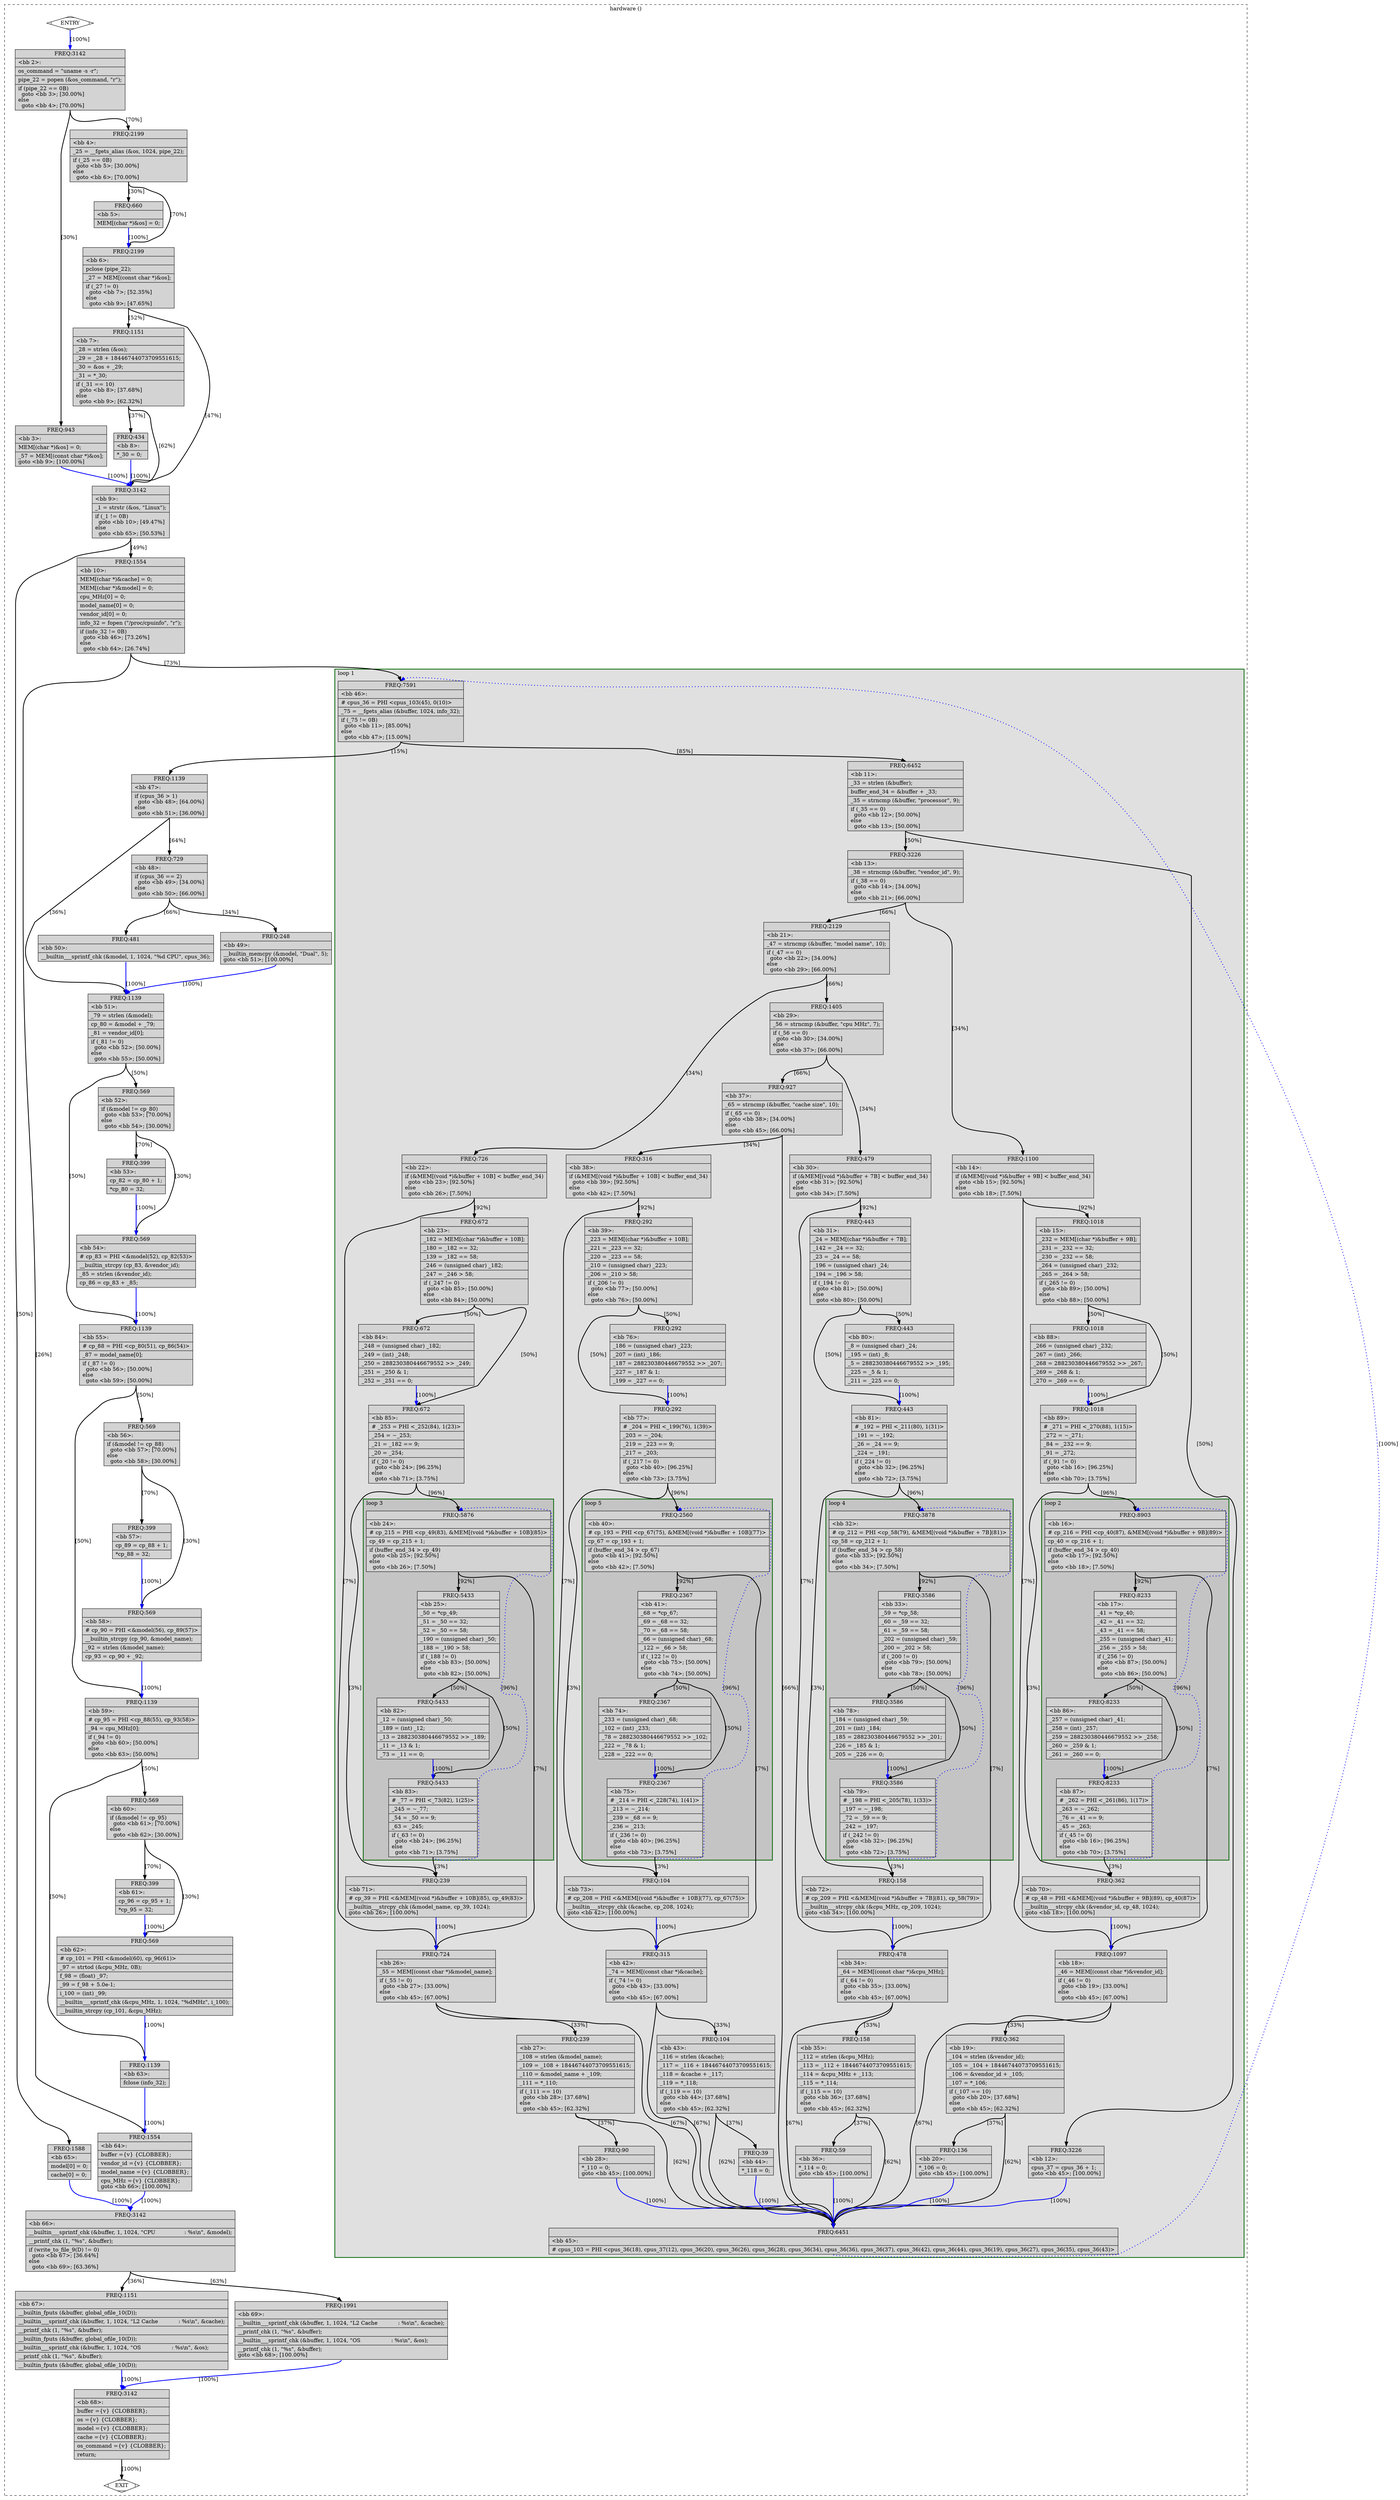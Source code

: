 digraph "hardware.c.122t.reassoc1" {
overlap=false;
subgraph "cluster_hardware" {
	style="dashed";
	color="black";
	label="hardware ()";
	subgraph cluster_56_1 {
	style="filled";
	color="darkgreen";
	fillcolor="grey88";
	label="loop 1";
	labeljust=l;
	penwidth=2;
	subgraph cluster_56_2 {
	style="filled";
	color="darkgreen";
	fillcolor="grey77";
	label="loop 2";
	labeljust=l;
	penwidth=2;
	fn_56_basic_block_16 [shape=record,style=filled,fillcolor=lightgrey,label="{ FREQ:8903 |\<bb\ 16\>:\l\
|#\ cp_216\ =\ PHI\ \<cp_40(87),\ &MEM[(void\ *)&buffer\ +\ 9B](89)\>\l\
|cp_40\ =\ cp_216\ +\ 1;\l\
|if\ (buffer_end_34\ \>\ cp_40)\l\
\ \ goto\ \<bb\ 17\>;\ [92.50%]\l\
else\l\
\ \ goto\ \<bb\ 18\>;\ [7.50%]\l\
}"];

	fn_56_basic_block_17 [shape=record,style=filled,fillcolor=lightgrey,label="{ FREQ:8233 |\<bb\ 17\>:\l\
|_41\ =\ *cp_40;\l\
|_42\ =\ _41\ ==\ 32;\l\
|_43\ =\ _41\ ==\ 58;\l\
|_255\ =\ (unsigned\ char)\ _41;\l\
|_256\ =\ _255\ \>\ 58;\l\
|if\ (_256\ !=\ 0)\l\
\ \ goto\ \<bb\ 87\>;\ [50.00%]\l\
else\l\
\ \ goto\ \<bb\ 86\>;\ [50.00%]\l\
}"];

	fn_56_basic_block_86 [shape=record,style=filled,fillcolor=lightgrey,label="{ FREQ:8233 |\<bb\ 86\>:\l\
|_257\ =\ (unsigned\ char)\ _41;\l\
|_258\ =\ (int)\ _257;\l\
|_259\ =\ 288230380446679552\ \>\>\ _258;\l\
|_260\ =\ _259\ &\ 1;\l\
|_261\ =\ _260\ ==\ 0;\l\
}"];

	fn_56_basic_block_87 [shape=record,style=filled,fillcolor=lightgrey,label="{ FREQ:8233 |\<bb\ 87\>:\l\
|#\ _262\ =\ PHI\ \<_261(86),\ 1(17)\>\l\
|_263\ =\ ~_262;\l\
|_76\ =\ _41\ ==\ 9;\l\
|_45\ =\ _263;\l\
|if\ (_45\ !=\ 0)\l\
\ \ goto\ \<bb\ 16\>;\ [96.25%]\l\
else\l\
\ \ goto\ \<bb\ 70\>;\ [3.75%]\l\
}"];

	}
	subgraph cluster_56_3 {
	style="filled";
	color="darkgreen";
	fillcolor="grey77";
	label="loop 3";
	labeljust=l;
	penwidth=2;
	fn_56_basic_block_24 [shape=record,style=filled,fillcolor=lightgrey,label="{ FREQ:5876 |\<bb\ 24\>:\l\
|#\ cp_215\ =\ PHI\ \<cp_49(83),\ &MEM[(void\ *)&buffer\ +\ 10B](85)\>\l\
|cp_49\ =\ cp_215\ +\ 1;\l\
|if\ (buffer_end_34\ \>\ cp_49)\l\
\ \ goto\ \<bb\ 25\>;\ [92.50%]\l\
else\l\
\ \ goto\ \<bb\ 26\>;\ [7.50%]\l\
}"];

	fn_56_basic_block_25 [shape=record,style=filled,fillcolor=lightgrey,label="{ FREQ:5433 |\<bb\ 25\>:\l\
|_50\ =\ *cp_49;\l\
|_51\ =\ _50\ ==\ 32;\l\
|_52\ =\ _50\ ==\ 58;\l\
|_190\ =\ (unsigned\ char)\ _50;\l\
|_188\ =\ _190\ \>\ 58;\l\
|if\ (_188\ !=\ 0)\l\
\ \ goto\ \<bb\ 83\>;\ [50.00%]\l\
else\l\
\ \ goto\ \<bb\ 82\>;\ [50.00%]\l\
}"];

	fn_56_basic_block_82 [shape=record,style=filled,fillcolor=lightgrey,label="{ FREQ:5433 |\<bb\ 82\>:\l\
|_12\ =\ (unsigned\ char)\ _50;\l\
|_189\ =\ (int)\ _12;\l\
|_13\ =\ 288230380446679552\ \>\>\ _189;\l\
|_11\ =\ _13\ &\ 1;\l\
|_73\ =\ _11\ ==\ 0;\l\
}"];

	fn_56_basic_block_83 [shape=record,style=filled,fillcolor=lightgrey,label="{ FREQ:5433 |\<bb\ 83\>:\l\
|#\ _77\ =\ PHI\ \<_73(82),\ 1(25)\>\l\
|_245\ =\ ~_77;\l\
|_54\ =\ _50\ ==\ 9;\l\
|_63\ =\ _245;\l\
|if\ (_63\ !=\ 0)\l\
\ \ goto\ \<bb\ 24\>;\ [96.25%]\l\
else\l\
\ \ goto\ \<bb\ 71\>;\ [3.75%]\l\
}"];

	}
	subgraph cluster_56_4 {
	style="filled";
	color="darkgreen";
	fillcolor="grey77";
	label="loop 4";
	labeljust=l;
	penwidth=2;
	fn_56_basic_block_32 [shape=record,style=filled,fillcolor=lightgrey,label="{ FREQ:3878 |\<bb\ 32\>:\l\
|#\ cp_212\ =\ PHI\ \<cp_58(79),\ &MEM[(void\ *)&buffer\ +\ 7B](81)\>\l\
|cp_58\ =\ cp_212\ +\ 1;\l\
|if\ (buffer_end_34\ \>\ cp_58)\l\
\ \ goto\ \<bb\ 33\>;\ [92.50%]\l\
else\l\
\ \ goto\ \<bb\ 34\>;\ [7.50%]\l\
}"];

	fn_56_basic_block_33 [shape=record,style=filled,fillcolor=lightgrey,label="{ FREQ:3586 |\<bb\ 33\>:\l\
|_59\ =\ *cp_58;\l\
|_60\ =\ _59\ ==\ 32;\l\
|_61\ =\ _59\ ==\ 58;\l\
|_202\ =\ (unsigned\ char)\ _59;\l\
|_200\ =\ _202\ \>\ 58;\l\
|if\ (_200\ !=\ 0)\l\
\ \ goto\ \<bb\ 79\>;\ [50.00%]\l\
else\l\
\ \ goto\ \<bb\ 78\>;\ [50.00%]\l\
}"];

	fn_56_basic_block_78 [shape=record,style=filled,fillcolor=lightgrey,label="{ FREQ:3586 |\<bb\ 78\>:\l\
|_184\ =\ (unsigned\ char)\ _59;\l\
|_201\ =\ (int)\ _184;\l\
|_185\ =\ 288230380446679552\ \>\>\ _201;\l\
|_226\ =\ _185\ &\ 1;\l\
|_205\ =\ _226\ ==\ 0;\l\
}"];

	fn_56_basic_block_79 [shape=record,style=filled,fillcolor=lightgrey,label="{ FREQ:3586 |\<bb\ 79\>:\l\
|#\ _198\ =\ PHI\ \<_205(78),\ 1(33)\>\l\
|_197\ =\ ~_198;\l\
|_72\ =\ _59\ ==\ 9;\l\
|_242\ =\ _197;\l\
|if\ (_242\ !=\ 0)\l\
\ \ goto\ \<bb\ 32\>;\ [96.25%]\l\
else\l\
\ \ goto\ \<bb\ 72\>;\ [3.75%]\l\
}"];

	}
	subgraph cluster_56_5 {
	style="filled";
	color="darkgreen";
	fillcolor="grey77";
	label="loop 5";
	labeljust=l;
	penwidth=2;
	fn_56_basic_block_40 [shape=record,style=filled,fillcolor=lightgrey,label="{ FREQ:2560 |\<bb\ 40\>:\l\
|#\ cp_193\ =\ PHI\ \<cp_67(75),\ &MEM[(void\ *)&buffer\ +\ 10B](77)\>\l\
|cp_67\ =\ cp_193\ +\ 1;\l\
|if\ (buffer_end_34\ \>\ cp_67)\l\
\ \ goto\ \<bb\ 41\>;\ [92.50%]\l\
else\l\
\ \ goto\ \<bb\ 42\>;\ [7.50%]\l\
}"];

	fn_56_basic_block_41 [shape=record,style=filled,fillcolor=lightgrey,label="{ FREQ:2367 |\<bb\ 41\>:\l\
|_68\ =\ *cp_67;\l\
|_69\ =\ _68\ ==\ 32;\l\
|_70\ =\ _68\ ==\ 58;\l\
|_66\ =\ (unsigned\ char)\ _68;\l\
|_122\ =\ _66\ \>\ 58;\l\
|if\ (_122\ !=\ 0)\l\
\ \ goto\ \<bb\ 75\>;\ [50.00%]\l\
else\l\
\ \ goto\ \<bb\ 74\>;\ [50.00%]\l\
}"];

	fn_56_basic_block_74 [shape=record,style=filled,fillcolor=lightgrey,label="{ FREQ:2367 |\<bb\ 74\>:\l\
|_233\ =\ (unsigned\ char)\ _68;\l\
|_102\ =\ (int)\ _233;\l\
|_78\ =\ 288230380446679552\ \>\>\ _102;\l\
|_222\ =\ _78\ &\ 1;\l\
|_228\ =\ _222\ ==\ 0;\l\
}"];

	fn_56_basic_block_75 [shape=record,style=filled,fillcolor=lightgrey,label="{ FREQ:2367 |\<bb\ 75\>:\l\
|#\ _214\ =\ PHI\ \<_228(74),\ 1(41)\>\l\
|_213\ =\ ~_214;\l\
|_239\ =\ _68\ ==\ 9;\l\
|_236\ =\ _213;\l\
|if\ (_236\ !=\ 0)\l\
\ \ goto\ \<bb\ 40\>;\ [96.25%]\l\
else\l\
\ \ goto\ \<bb\ 73\>;\ [3.75%]\l\
}"];

	}
	fn_56_basic_block_46 [shape=record,style=filled,fillcolor=lightgrey,label="{ FREQ:7591 |\<bb\ 46\>:\l\
|#\ cpus_36\ =\ PHI\ \<cpus_103(45),\ 0(10)\>\l\
|_75\ =\ __fgets_alias\ (&buffer,\ 1024,\ info_32);\l\
|if\ (_75\ !=\ 0B)\l\
\ \ goto\ \<bb\ 11\>;\ [85.00%]\l\
else\l\
\ \ goto\ \<bb\ 47\>;\ [15.00%]\l\
}"];

	fn_56_basic_block_11 [shape=record,style=filled,fillcolor=lightgrey,label="{ FREQ:6452 |\<bb\ 11\>:\l\
|_33\ =\ strlen\ (&buffer);\l\
|buffer_end_34\ =\ &buffer\ +\ _33;\l\
|_35\ =\ strncmp\ (&buffer,\ \"processor\",\ 9);\l\
|if\ (_35\ ==\ 0)\l\
\ \ goto\ \<bb\ 12\>;\ [50.00%]\l\
else\l\
\ \ goto\ \<bb\ 13\>;\ [50.00%]\l\
}"];

	fn_56_basic_block_12 [shape=record,style=filled,fillcolor=lightgrey,label="{ FREQ:3226 |\<bb\ 12\>:\l\
|cpus_37\ =\ cpus_36\ +\ 1;\l\
goto\ \<bb\ 45\>;\ [100.00%]\l\
}"];

	fn_56_basic_block_13 [shape=record,style=filled,fillcolor=lightgrey,label="{ FREQ:3226 |\<bb\ 13\>:\l\
|_38\ =\ strncmp\ (&buffer,\ \"vendor_id\",\ 9);\l\
|if\ (_38\ ==\ 0)\l\
\ \ goto\ \<bb\ 14\>;\ [34.00%]\l\
else\l\
\ \ goto\ \<bb\ 21\>;\ [66.00%]\l\
}"];

	fn_56_basic_block_45 [shape=record,style=filled,fillcolor=lightgrey,label="{ FREQ:6451 |\<bb\ 45\>:\l\
|#\ cpus_103\ =\ PHI\ \<cpus_36(18),\ cpus_37(12),\ cpus_36(20),\ cpus_36(26),\ cpus_36(28),\ cpus_36(34),\ cpus_36(36),\ cpus_36(37),\ cpus_36(42),\ cpus_36(44),\ cpus_36(19),\ cpus_36(27),\ cpus_36(35),\ cpus_36(43)\>\l\
}"];

	fn_56_basic_block_14 [shape=record,style=filled,fillcolor=lightgrey,label="{ FREQ:1100 |\<bb\ 14\>:\l\
|if\ (&MEM[(void\ *)&buffer\ +\ 9B]\ \<\ buffer_end_34)\l\
\ \ goto\ \<bb\ 15\>;\ [92.50%]\l\
else\l\
\ \ goto\ \<bb\ 18\>;\ [7.50%]\l\
}"];

	fn_56_basic_block_21 [shape=record,style=filled,fillcolor=lightgrey,label="{ FREQ:2129 |\<bb\ 21\>:\l\
|_47\ =\ strncmp\ (&buffer,\ \"model\ name\",\ 10);\l\
|if\ (_47\ ==\ 0)\l\
\ \ goto\ \<bb\ 22\>;\ [34.00%]\l\
else\l\
\ \ goto\ \<bb\ 29\>;\ [66.00%]\l\
}"];

	fn_56_basic_block_15 [shape=record,style=filled,fillcolor=lightgrey,label="{ FREQ:1018 |\<bb\ 15\>:\l\
|_232\ =\ MEM[(char\ *)&buffer\ +\ 9B];\l\
|_231\ =\ _232\ ==\ 32;\l\
|_230\ =\ _232\ ==\ 58;\l\
|_264\ =\ (unsigned\ char)\ _232;\l\
|_265\ =\ _264\ \>\ 58;\l\
|if\ (_265\ !=\ 0)\l\
\ \ goto\ \<bb\ 89\>;\ [50.00%]\l\
else\l\
\ \ goto\ \<bb\ 88\>;\ [50.00%]\l\
}"];

	fn_56_basic_block_18 [shape=record,style=filled,fillcolor=lightgrey,label="{ FREQ:1097 |\<bb\ 18\>:\l\
|_46\ =\ MEM[(const\ char\ *)&vendor_id];\l\
|if\ (_46\ !=\ 0)\l\
\ \ goto\ \<bb\ 19\>;\ [33.00%]\l\
else\l\
\ \ goto\ \<bb\ 45\>;\ [67.00%]\l\
}"];

	fn_56_basic_block_22 [shape=record,style=filled,fillcolor=lightgrey,label="{ FREQ:726 |\<bb\ 22\>:\l\
|if\ (&MEM[(void\ *)&buffer\ +\ 10B]\ \<\ buffer_end_34)\l\
\ \ goto\ \<bb\ 23\>;\ [92.50%]\l\
else\l\
\ \ goto\ \<bb\ 26\>;\ [7.50%]\l\
}"];

	fn_56_basic_block_29 [shape=record,style=filled,fillcolor=lightgrey,label="{ FREQ:1405 |\<bb\ 29\>:\l\
|_56\ =\ strncmp\ (&buffer,\ \"cpu\ MHz\",\ 7);\l\
|if\ (_56\ ==\ 0)\l\
\ \ goto\ \<bb\ 30\>;\ [34.00%]\l\
else\l\
\ \ goto\ \<bb\ 37\>;\ [66.00%]\l\
}"];

	fn_56_basic_block_88 [shape=record,style=filled,fillcolor=lightgrey,label="{ FREQ:1018 |\<bb\ 88\>:\l\
|_266\ =\ (unsigned\ char)\ _232;\l\
|_267\ =\ (int)\ _266;\l\
|_268\ =\ 288230380446679552\ \>\>\ _267;\l\
|_269\ =\ _268\ &\ 1;\l\
|_270\ =\ _269\ ==\ 0;\l\
}"];

	fn_56_basic_block_89 [shape=record,style=filled,fillcolor=lightgrey,label="{ FREQ:1018 |\<bb\ 89\>:\l\
|#\ _271\ =\ PHI\ \<_270(88),\ 1(15)\>\l\
|_272\ =\ ~_271;\l\
|_84\ =\ _232\ ==\ 9;\l\
|_91\ =\ _272;\l\
|if\ (_91\ !=\ 0)\l\
\ \ goto\ \<bb\ 16\>;\ [96.25%]\l\
else\l\
\ \ goto\ \<bb\ 70\>;\ [3.75%]\l\
}"];

	fn_56_basic_block_19 [shape=record,style=filled,fillcolor=lightgrey,label="{ FREQ:362 |\<bb\ 19\>:\l\
|_104\ =\ strlen\ (&vendor_id);\l\
|_105\ =\ _104\ +\ 18446744073709551615;\l\
|_106\ =\ &vendor_id\ +\ _105;\l\
|_107\ =\ *_106;\l\
|if\ (_107\ ==\ 10)\l\
\ \ goto\ \<bb\ 20\>;\ [37.68%]\l\
else\l\
\ \ goto\ \<bb\ 45\>;\ [62.32%]\l\
}"];

	fn_56_basic_block_23 [shape=record,style=filled,fillcolor=lightgrey,label="{ FREQ:672 |\<bb\ 23\>:\l\
|_182\ =\ MEM[(char\ *)&buffer\ +\ 10B];\l\
|_180\ =\ _182\ ==\ 32;\l\
|_139\ =\ _182\ ==\ 58;\l\
|_246\ =\ (unsigned\ char)\ _182;\l\
|_247\ =\ _246\ \>\ 58;\l\
|if\ (_247\ !=\ 0)\l\
\ \ goto\ \<bb\ 85\>;\ [50.00%]\l\
else\l\
\ \ goto\ \<bb\ 84\>;\ [50.00%]\l\
}"];

	fn_56_basic_block_26 [shape=record,style=filled,fillcolor=lightgrey,label="{ FREQ:724 |\<bb\ 26\>:\l\
|_55\ =\ MEM[(const\ char\ *)&model_name];\l\
|if\ (_55\ !=\ 0)\l\
\ \ goto\ \<bb\ 27\>;\ [33.00%]\l\
else\l\
\ \ goto\ \<bb\ 45\>;\ [67.00%]\l\
}"];

	fn_56_basic_block_30 [shape=record,style=filled,fillcolor=lightgrey,label="{ FREQ:479 |\<bb\ 30\>:\l\
|if\ (&MEM[(void\ *)&buffer\ +\ 7B]\ \<\ buffer_end_34)\l\
\ \ goto\ \<bb\ 31\>;\ [92.50%]\l\
else\l\
\ \ goto\ \<bb\ 34\>;\ [7.50%]\l\
}"];

	fn_56_basic_block_37 [shape=record,style=filled,fillcolor=lightgrey,label="{ FREQ:927 |\<bb\ 37\>:\l\
|_65\ =\ strncmp\ (&buffer,\ \"cache\ size\",\ 10);\l\
|if\ (_65\ ==\ 0)\l\
\ \ goto\ \<bb\ 38\>;\ [34.00%]\l\
else\l\
\ \ goto\ \<bb\ 45\>;\ [66.00%]\l\
}"];

	fn_56_basic_block_70 [shape=record,style=filled,fillcolor=lightgrey,label="{ FREQ:362 |\<bb\ 70\>:\l\
|#\ cp_48\ =\ PHI\ \<&MEM[(void\ *)&buffer\ +\ 9B](89),\ cp_40(87)\>\l\
|__builtin___strcpy_chk\ (&vendor_id,\ cp_48,\ 1024);\l\
goto\ \<bb\ 18\>;\ [100.00%]\l\
}"];

	fn_56_basic_block_20 [shape=record,style=filled,fillcolor=lightgrey,label="{ FREQ:136 |\<bb\ 20\>:\l\
|*_106\ =\ 0;\l\
goto\ \<bb\ 45\>;\ [100.00%]\l\
}"];

	fn_56_basic_block_84 [shape=record,style=filled,fillcolor=lightgrey,label="{ FREQ:672 |\<bb\ 84\>:\l\
|_248\ =\ (unsigned\ char)\ _182;\l\
|_249\ =\ (int)\ _248;\l\
|_250\ =\ 288230380446679552\ \>\>\ _249;\l\
|_251\ =\ _250\ &\ 1;\l\
|_252\ =\ _251\ ==\ 0;\l\
}"];

	fn_56_basic_block_85 [shape=record,style=filled,fillcolor=lightgrey,label="{ FREQ:672 |\<bb\ 85\>:\l\
|#\ _253\ =\ PHI\ \<_252(84),\ 1(23)\>\l\
|_254\ =\ ~_253;\l\
|_21\ =\ _182\ ==\ 9;\l\
|_20\ =\ _254;\l\
|if\ (_20\ !=\ 0)\l\
\ \ goto\ \<bb\ 24\>;\ [96.25%]\l\
else\l\
\ \ goto\ \<bb\ 71\>;\ [3.75%]\l\
}"];

	fn_56_basic_block_27 [shape=record,style=filled,fillcolor=lightgrey,label="{ FREQ:239 |\<bb\ 27\>:\l\
|_108\ =\ strlen\ (&model_name);\l\
|_109\ =\ _108\ +\ 18446744073709551615;\l\
|_110\ =\ &model_name\ +\ _109;\l\
|_111\ =\ *_110;\l\
|if\ (_111\ ==\ 10)\l\
\ \ goto\ \<bb\ 28\>;\ [37.68%]\l\
else\l\
\ \ goto\ \<bb\ 45\>;\ [62.32%]\l\
}"];

	fn_56_basic_block_31 [shape=record,style=filled,fillcolor=lightgrey,label="{ FREQ:443 |\<bb\ 31\>:\l\
|_24\ =\ MEM[(char\ *)&buffer\ +\ 7B];\l\
|_142\ =\ _24\ ==\ 32;\l\
|_23\ =\ _24\ ==\ 58;\l\
|_196\ =\ (unsigned\ char)\ _24;\l\
|_194\ =\ _196\ \>\ 58;\l\
|if\ (_194\ !=\ 0)\l\
\ \ goto\ \<bb\ 81\>;\ [50.00%]\l\
else\l\
\ \ goto\ \<bb\ 80\>;\ [50.00%]\l\
}"];

	fn_56_basic_block_34 [shape=record,style=filled,fillcolor=lightgrey,label="{ FREQ:478 |\<bb\ 34\>:\l\
|_64\ =\ MEM[(const\ char\ *)&cpu_MHz];\l\
|if\ (_64\ !=\ 0)\l\
\ \ goto\ \<bb\ 35\>;\ [33.00%]\l\
else\l\
\ \ goto\ \<bb\ 45\>;\ [67.00%]\l\
}"];

	fn_56_basic_block_38 [shape=record,style=filled,fillcolor=lightgrey,label="{ FREQ:316 |\<bb\ 38\>:\l\
|if\ (&MEM[(void\ *)&buffer\ +\ 10B]\ \<\ buffer_end_34)\l\
\ \ goto\ \<bb\ 39\>;\ [92.50%]\l\
else\l\
\ \ goto\ \<bb\ 42\>;\ [7.50%]\l\
}"];

	fn_56_basic_block_71 [shape=record,style=filled,fillcolor=lightgrey,label="{ FREQ:239 |\<bb\ 71\>:\l\
|#\ cp_39\ =\ PHI\ \<&MEM[(void\ *)&buffer\ +\ 10B](85),\ cp_49(83)\>\l\
|__builtin___strcpy_chk\ (&model_name,\ cp_39,\ 1024);\l\
goto\ \<bb\ 26\>;\ [100.00%]\l\
}"];

	fn_56_basic_block_28 [shape=record,style=filled,fillcolor=lightgrey,label="{ FREQ:90 |\<bb\ 28\>:\l\
|*_110\ =\ 0;\l\
goto\ \<bb\ 45\>;\ [100.00%]\l\
}"];

	fn_56_basic_block_80 [shape=record,style=filled,fillcolor=lightgrey,label="{ FREQ:443 |\<bb\ 80\>:\l\
|_8\ =\ (unsigned\ char)\ _24;\l\
|_195\ =\ (int)\ _8;\l\
|_5\ =\ 288230380446679552\ \>\>\ _195;\l\
|_225\ =\ _5\ &\ 1;\l\
|_211\ =\ _225\ ==\ 0;\l\
}"];

	fn_56_basic_block_81 [shape=record,style=filled,fillcolor=lightgrey,label="{ FREQ:443 |\<bb\ 81\>:\l\
|#\ _192\ =\ PHI\ \<_211(80),\ 1(31)\>\l\
|_191\ =\ ~_192;\l\
|_26\ =\ _24\ ==\ 9;\l\
|_224\ =\ _191;\l\
|if\ (_224\ !=\ 0)\l\
\ \ goto\ \<bb\ 32\>;\ [96.25%]\l\
else\l\
\ \ goto\ \<bb\ 72\>;\ [3.75%]\l\
}"];

	fn_56_basic_block_35 [shape=record,style=filled,fillcolor=lightgrey,label="{ FREQ:158 |\<bb\ 35\>:\l\
|_112\ =\ strlen\ (&cpu_MHz);\l\
|_113\ =\ _112\ +\ 18446744073709551615;\l\
|_114\ =\ &cpu_MHz\ +\ _113;\l\
|_115\ =\ *_114;\l\
|if\ (_115\ ==\ 10)\l\
\ \ goto\ \<bb\ 36\>;\ [37.68%]\l\
else\l\
\ \ goto\ \<bb\ 45\>;\ [62.32%]\l\
}"];

	fn_56_basic_block_39 [shape=record,style=filled,fillcolor=lightgrey,label="{ FREQ:292 |\<bb\ 39\>:\l\
|_223\ =\ MEM[(char\ *)&buffer\ +\ 10B];\l\
|_221\ =\ _223\ ==\ 32;\l\
|_220\ =\ _223\ ==\ 58;\l\
|_210\ =\ (unsigned\ char)\ _223;\l\
|_206\ =\ _210\ \>\ 58;\l\
|if\ (_206\ !=\ 0)\l\
\ \ goto\ \<bb\ 77\>;\ [50.00%]\l\
else\l\
\ \ goto\ \<bb\ 76\>;\ [50.00%]\l\
}"];

	fn_56_basic_block_42 [shape=record,style=filled,fillcolor=lightgrey,label="{ FREQ:315 |\<bb\ 42\>:\l\
|_74\ =\ MEM[(const\ char\ *)&cache];\l\
|if\ (_74\ !=\ 0)\l\
\ \ goto\ \<bb\ 43\>;\ [33.00%]\l\
else\l\
\ \ goto\ \<bb\ 45\>;\ [67.00%]\l\
}"];

	fn_56_basic_block_72 [shape=record,style=filled,fillcolor=lightgrey,label="{ FREQ:158 |\<bb\ 72\>:\l\
|#\ cp_209\ =\ PHI\ \<&MEM[(void\ *)&buffer\ +\ 7B](81),\ cp_58(79)\>\l\
|__builtin___strcpy_chk\ (&cpu_MHz,\ cp_209,\ 1024);\l\
goto\ \<bb\ 34\>;\ [100.00%]\l\
}"];

	fn_56_basic_block_36 [shape=record,style=filled,fillcolor=lightgrey,label="{ FREQ:59 |\<bb\ 36\>:\l\
|*_114\ =\ 0;\l\
goto\ \<bb\ 45\>;\ [100.00%]\l\
}"];

	fn_56_basic_block_76 [shape=record,style=filled,fillcolor=lightgrey,label="{ FREQ:292 |\<bb\ 76\>:\l\
|_186\ =\ (unsigned\ char)\ _223;\l\
|_207\ =\ (int)\ _186;\l\
|_187\ =\ 288230380446679552\ \>\>\ _207;\l\
|_227\ =\ _187\ &\ 1;\l\
|_199\ =\ _227\ ==\ 0;\l\
}"];

	fn_56_basic_block_77 [shape=record,style=filled,fillcolor=lightgrey,label="{ FREQ:292 |\<bb\ 77\>:\l\
|#\ _204\ =\ PHI\ \<_199(76),\ 1(39)\>\l\
|_203\ =\ ~_204;\l\
|_219\ =\ _223\ ==\ 9;\l\
|_217\ =\ _203;\l\
|if\ (_217\ !=\ 0)\l\
\ \ goto\ \<bb\ 40\>;\ [96.25%]\l\
else\l\
\ \ goto\ \<bb\ 73\>;\ [3.75%]\l\
}"];

	fn_56_basic_block_43 [shape=record,style=filled,fillcolor=lightgrey,label="{ FREQ:104 |\<bb\ 43\>:\l\
|_116\ =\ strlen\ (&cache);\l\
|_117\ =\ _116\ +\ 18446744073709551615;\l\
|_118\ =\ &cache\ +\ _117;\l\
|_119\ =\ *_118;\l\
|if\ (_119\ ==\ 10)\l\
\ \ goto\ \<bb\ 44\>;\ [37.68%]\l\
else\l\
\ \ goto\ \<bb\ 45\>;\ [62.32%]\l\
}"];

	fn_56_basic_block_73 [shape=record,style=filled,fillcolor=lightgrey,label="{ FREQ:104 |\<bb\ 73\>:\l\
|#\ cp_208\ =\ PHI\ \<&MEM[(void\ *)&buffer\ +\ 10B](77),\ cp_67(75)\>\l\
|__builtin___strcpy_chk\ (&cache,\ cp_208,\ 1024);\l\
goto\ \<bb\ 42\>;\ [100.00%]\l\
}"];

	fn_56_basic_block_44 [shape=record,style=filled,fillcolor=lightgrey,label="{ FREQ:39 |\<bb\ 44\>:\l\
|*_118\ =\ 0;\l\
}"];

	}
	fn_56_basic_block_0 [shape=Mdiamond,style=filled,fillcolor=white,label="ENTRY"];

	fn_56_basic_block_1 [shape=Mdiamond,style=filled,fillcolor=white,label="EXIT"];

	fn_56_basic_block_2 [shape=record,style=filled,fillcolor=lightgrey,label="{ FREQ:3142 |\<bb\ 2\>:\l\
|os_command\ =\ \"uname\ -s\ -r\";\l\
|pipe_22\ =\ popen\ (&os_command,\ \"r\");\l\
|if\ (pipe_22\ ==\ 0B)\l\
\ \ goto\ \<bb\ 3\>;\ [30.00%]\l\
else\l\
\ \ goto\ \<bb\ 4\>;\ [70.00%]\l\
}"];

	fn_56_basic_block_3 [shape=record,style=filled,fillcolor=lightgrey,label="{ FREQ:943 |\<bb\ 3\>:\l\
|MEM[(char\ *)&os]\ =\ 0;\l\
|_57\ =\ MEM[(const\ char\ *)&os];\l\
goto\ \<bb\ 9\>;\ [100.00%]\l\
}"];

	fn_56_basic_block_4 [shape=record,style=filled,fillcolor=lightgrey,label="{ FREQ:2199 |\<bb\ 4\>:\l\
|_25\ =\ __fgets_alias\ (&os,\ 1024,\ pipe_22);\l\
|if\ (_25\ ==\ 0B)\l\
\ \ goto\ \<bb\ 5\>;\ [30.00%]\l\
else\l\
\ \ goto\ \<bb\ 6\>;\ [70.00%]\l\
}"];

	fn_56_basic_block_5 [shape=record,style=filled,fillcolor=lightgrey,label="{ FREQ:660 |\<bb\ 5\>:\l\
|MEM[(char\ *)&os]\ =\ 0;\l\
}"];

	fn_56_basic_block_6 [shape=record,style=filled,fillcolor=lightgrey,label="{ FREQ:2199 |\<bb\ 6\>:\l\
|pclose\ (pipe_22);\l\
|_27\ =\ MEM[(const\ char\ *)&os];\l\
|if\ (_27\ !=\ 0)\l\
\ \ goto\ \<bb\ 7\>;\ [52.35%]\l\
else\l\
\ \ goto\ \<bb\ 9\>;\ [47.65%]\l\
}"];

	fn_56_basic_block_7 [shape=record,style=filled,fillcolor=lightgrey,label="{ FREQ:1151 |\<bb\ 7\>:\l\
|_28\ =\ strlen\ (&os);\l\
|_29\ =\ _28\ +\ 18446744073709551615;\l\
|_30\ =\ &os\ +\ _29;\l\
|_31\ =\ *_30;\l\
|if\ (_31\ ==\ 10)\l\
\ \ goto\ \<bb\ 8\>;\ [37.68%]\l\
else\l\
\ \ goto\ \<bb\ 9\>;\ [62.32%]\l\
}"];

	fn_56_basic_block_8 [shape=record,style=filled,fillcolor=lightgrey,label="{ FREQ:434 |\<bb\ 8\>:\l\
|*_30\ =\ 0;\l\
}"];

	fn_56_basic_block_9 [shape=record,style=filled,fillcolor=lightgrey,label="{ FREQ:3142 |\<bb\ 9\>:\l\
|_1\ =\ strstr\ (&os,\ \"Linux\");\l\
|if\ (_1\ !=\ 0B)\l\
\ \ goto\ \<bb\ 10\>;\ [49.47%]\l\
else\l\
\ \ goto\ \<bb\ 65\>;\ [50.53%]\l\
}"];

	fn_56_basic_block_10 [shape=record,style=filled,fillcolor=lightgrey,label="{ FREQ:1554 |\<bb\ 10\>:\l\
|MEM[(char\ *)&cache]\ =\ 0;\l\
|MEM[(char\ *)&model]\ =\ 0;\l\
|cpu_MHz[0]\ =\ 0;\l\
|model_name[0]\ =\ 0;\l\
|vendor_id[0]\ =\ 0;\l\
|info_32\ =\ fopen\ (\"/proc/cpuinfo\",\ \"r\");\l\
|if\ (info_32\ !=\ 0B)\l\
\ \ goto\ \<bb\ 46\>;\ [73.26%]\l\
else\l\
\ \ goto\ \<bb\ 64\>;\ [26.74%]\l\
}"];

	fn_56_basic_block_47 [shape=record,style=filled,fillcolor=lightgrey,label="{ FREQ:1139 |\<bb\ 47\>:\l\
|if\ (cpus_36\ \>\ 1)\l\
\ \ goto\ \<bb\ 48\>;\ [64.00%]\l\
else\l\
\ \ goto\ \<bb\ 51\>;\ [36.00%]\l\
}"];

	fn_56_basic_block_48 [shape=record,style=filled,fillcolor=lightgrey,label="{ FREQ:729 |\<bb\ 48\>:\l\
|if\ (cpus_36\ ==\ 2)\l\
\ \ goto\ \<bb\ 49\>;\ [34.00%]\l\
else\l\
\ \ goto\ \<bb\ 50\>;\ [66.00%]\l\
}"];

	fn_56_basic_block_49 [shape=record,style=filled,fillcolor=lightgrey,label="{ FREQ:248 |\<bb\ 49\>:\l\
|__builtin_memcpy\ (&model,\ \"Dual\",\ 5);\l\
goto\ \<bb\ 51\>;\ [100.00%]\l\
}"];

	fn_56_basic_block_50 [shape=record,style=filled,fillcolor=lightgrey,label="{ FREQ:481 |\<bb\ 50\>:\l\
|__builtin___sprintf_chk\ (&model,\ 1,\ 1024,\ \"%d\ CPU\",\ cpus_36);\l\
}"];

	fn_56_basic_block_51 [shape=record,style=filled,fillcolor=lightgrey,label="{ FREQ:1139 |\<bb\ 51\>:\l\
|_79\ =\ strlen\ (&model);\l\
|cp_80\ =\ &model\ +\ _79;\l\
|_81\ =\ vendor_id[0];\l\
|if\ (_81\ !=\ 0)\l\
\ \ goto\ \<bb\ 52\>;\ [50.00%]\l\
else\l\
\ \ goto\ \<bb\ 55\>;\ [50.00%]\l\
}"];

	fn_56_basic_block_52 [shape=record,style=filled,fillcolor=lightgrey,label="{ FREQ:569 |\<bb\ 52\>:\l\
|if\ (&model\ !=\ cp_80)\l\
\ \ goto\ \<bb\ 53\>;\ [70.00%]\l\
else\l\
\ \ goto\ \<bb\ 54\>;\ [30.00%]\l\
}"];

	fn_56_basic_block_53 [shape=record,style=filled,fillcolor=lightgrey,label="{ FREQ:399 |\<bb\ 53\>:\l\
|cp_82\ =\ cp_80\ +\ 1;\l\
|*cp_80\ =\ 32;\l\
}"];

	fn_56_basic_block_54 [shape=record,style=filled,fillcolor=lightgrey,label="{ FREQ:569 |\<bb\ 54\>:\l\
|#\ cp_83\ =\ PHI\ \<&model(52),\ cp_82(53)\>\l\
|__builtin_strcpy\ (cp_83,\ &vendor_id);\l\
|_85\ =\ strlen\ (&vendor_id);\l\
|cp_86\ =\ cp_83\ +\ _85;\l\
}"];

	fn_56_basic_block_55 [shape=record,style=filled,fillcolor=lightgrey,label="{ FREQ:1139 |\<bb\ 55\>:\l\
|#\ cp_88\ =\ PHI\ \<cp_80(51),\ cp_86(54)\>\l\
|_87\ =\ model_name[0];\l\
|if\ (_87\ !=\ 0)\l\
\ \ goto\ \<bb\ 56\>;\ [50.00%]\l\
else\l\
\ \ goto\ \<bb\ 59\>;\ [50.00%]\l\
}"];

	fn_56_basic_block_56 [shape=record,style=filled,fillcolor=lightgrey,label="{ FREQ:569 |\<bb\ 56\>:\l\
|if\ (&model\ !=\ cp_88)\l\
\ \ goto\ \<bb\ 57\>;\ [70.00%]\l\
else\l\
\ \ goto\ \<bb\ 58\>;\ [30.00%]\l\
}"];

	fn_56_basic_block_57 [shape=record,style=filled,fillcolor=lightgrey,label="{ FREQ:399 |\<bb\ 57\>:\l\
|cp_89\ =\ cp_88\ +\ 1;\l\
|*cp_88\ =\ 32;\l\
}"];

	fn_56_basic_block_58 [shape=record,style=filled,fillcolor=lightgrey,label="{ FREQ:569 |\<bb\ 58\>:\l\
|#\ cp_90\ =\ PHI\ \<&model(56),\ cp_89(57)\>\l\
|__builtin_strcpy\ (cp_90,\ &model_name);\l\
|_92\ =\ strlen\ (&model_name);\l\
|cp_93\ =\ cp_90\ +\ _92;\l\
}"];

	fn_56_basic_block_59 [shape=record,style=filled,fillcolor=lightgrey,label="{ FREQ:1139 |\<bb\ 59\>:\l\
|#\ cp_95\ =\ PHI\ \<cp_88(55),\ cp_93(58)\>\l\
|_94\ =\ cpu_MHz[0];\l\
|if\ (_94\ !=\ 0)\l\
\ \ goto\ \<bb\ 60\>;\ [50.00%]\l\
else\l\
\ \ goto\ \<bb\ 63\>;\ [50.00%]\l\
}"];

	fn_56_basic_block_60 [shape=record,style=filled,fillcolor=lightgrey,label="{ FREQ:569 |\<bb\ 60\>:\l\
|if\ (&model\ !=\ cp_95)\l\
\ \ goto\ \<bb\ 61\>;\ [70.00%]\l\
else\l\
\ \ goto\ \<bb\ 62\>;\ [30.00%]\l\
}"];

	fn_56_basic_block_61 [shape=record,style=filled,fillcolor=lightgrey,label="{ FREQ:399 |\<bb\ 61\>:\l\
|cp_96\ =\ cp_95\ +\ 1;\l\
|*cp_95\ =\ 32;\l\
}"];

	fn_56_basic_block_62 [shape=record,style=filled,fillcolor=lightgrey,label="{ FREQ:569 |\<bb\ 62\>:\l\
|#\ cp_101\ =\ PHI\ \<&model(60),\ cp_96(61)\>\l\
|_97\ =\ strtod\ (&cpu_MHz,\ 0B);\l\
|f_98\ =\ (float)\ _97;\l\
|_99\ =\ f_98\ +\ 5.0e-1;\l\
|i_100\ =\ (int)\ _99;\l\
|__builtin___sprintf_chk\ (&cpu_MHz,\ 1,\ 1024,\ \"%dMHz\",\ i_100);\l\
|__builtin_strcpy\ (cp_101,\ &cpu_MHz);\l\
}"];

	fn_56_basic_block_63 [shape=record,style=filled,fillcolor=lightgrey,label="{ FREQ:1139 |\<bb\ 63\>:\l\
|fclose\ (info_32);\l\
}"];

	fn_56_basic_block_64 [shape=record,style=filled,fillcolor=lightgrey,label="{ FREQ:1554 |\<bb\ 64\>:\l\
|buffer\ =\{v\}\ \{CLOBBER\};\l\
|vendor_id\ =\{v\}\ \{CLOBBER\};\l\
|model_name\ =\{v\}\ \{CLOBBER\};\l\
|cpu_MHz\ =\{v\}\ \{CLOBBER\};\l\
goto\ \<bb\ 66\>;\ [100.00%]\l\
}"];

	fn_56_basic_block_65 [shape=record,style=filled,fillcolor=lightgrey,label="{ FREQ:1588 |\<bb\ 65\>:\l\
|model[0]\ =\ 0;\l\
|cache[0]\ =\ 0;\l\
}"];

	fn_56_basic_block_66 [shape=record,style=filled,fillcolor=lightgrey,label="{ FREQ:3142 |\<bb\ 66\>:\l\
|__builtin___sprintf_chk\ (&buffer,\ 1,\ 1024,\ \"CPU\ \ \ \ \ \ \ \ \ \ \ \ \ \ \ \ \ :\ %s\\n\",\ &model);\l\
|__printf_chk\ (1,\ \"%s\",\ &buffer);\l\
|if\ (write_to_file_9(D)\ !=\ 0)\l\
\ \ goto\ \<bb\ 67\>;\ [36.64%]\l\
else\l\
\ \ goto\ \<bb\ 69\>;\ [63.36%]\l\
}"];

	fn_56_basic_block_67 [shape=record,style=filled,fillcolor=lightgrey,label="{ FREQ:1151 |\<bb\ 67\>:\l\
|__builtin_fputs\ (&buffer,\ global_ofile_10(D));\l\
|__builtin___sprintf_chk\ (&buffer,\ 1,\ 1024,\ \"L2\ Cache\ \ \ \ \ \ \ \ \ \ \ \ :\ %s\\n\",\ &cache);\l\
|__printf_chk\ (1,\ \"%s\",\ &buffer);\l\
|__builtin_fputs\ (&buffer,\ global_ofile_10(D));\l\
|__builtin___sprintf_chk\ (&buffer,\ 1,\ 1024,\ \"OS\ \ \ \ \ \ \ \ \ \ \ \ \ \ \ \ \ \ :\ %s\\n\",\ &os);\l\
|__printf_chk\ (1,\ \"%s\",\ &buffer);\l\
|__builtin_fputs\ (&buffer,\ global_ofile_10(D));\l\
}"];

	fn_56_basic_block_68 [shape=record,style=filled,fillcolor=lightgrey,label="{ FREQ:3142 |\<bb\ 68\>:\l\
|buffer\ =\{v\}\ \{CLOBBER\};\l\
|os\ =\{v\}\ \{CLOBBER\};\l\
|model\ =\{v\}\ \{CLOBBER\};\l\
|cache\ =\{v\}\ \{CLOBBER\};\l\
|os_command\ =\{v\}\ \{CLOBBER\};\l\
|return;\l\
}"];

	fn_56_basic_block_69 [shape=record,style=filled,fillcolor=lightgrey,label="{ FREQ:1991 |\<bb\ 69\>:\l\
|__builtin___sprintf_chk\ (&buffer,\ 1,\ 1024,\ \"L2\ Cache\ \ \ \ \ \ \ \ \ \ \ \ :\ %s\\n\",\ &cache);\l\
|__printf_chk\ (1,\ \"%s\",\ &buffer);\l\
|__builtin___sprintf_chk\ (&buffer,\ 1,\ 1024,\ \"OS\ \ \ \ \ \ \ \ \ \ \ \ \ \ \ \ \ \ :\ %s\\n\",\ &os);\l\
|__printf_chk\ (1,\ \"%s\",\ &buffer);\l\
goto\ \<bb\ 68\>;\ [100.00%]\l\
}"];

	fn_56_basic_block_0:s -> fn_56_basic_block_2:n [style="solid,bold",color=blue,weight=100,constraint=true, label="[100%]"];
	fn_56_basic_block_2:s -> fn_56_basic_block_3:n [style="solid,bold",color=black,weight=10,constraint=true, label="[30%]"];
	fn_56_basic_block_2:s -> fn_56_basic_block_4:n [style="solid,bold",color=black,weight=10,constraint=true, label="[70%]"];
	fn_56_basic_block_3:s -> fn_56_basic_block_9:n [style="solid,bold",color=blue,weight=100,constraint=true, label="[100%]"];
	fn_56_basic_block_4:s -> fn_56_basic_block_5:n [style="solid,bold",color=black,weight=10,constraint=true, label="[30%]"];
	fn_56_basic_block_4:s -> fn_56_basic_block_6:n [style="solid,bold",color=black,weight=10,constraint=true, label="[70%]"];
	fn_56_basic_block_5:s -> fn_56_basic_block_6:n [style="solid,bold",color=blue,weight=100,constraint=true, label="[100%]"];
	fn_56_basic_block_6:s -> fn_56_basic_block_7:n [style="solid,bold",color=black,weight=10,constraint=true, label="[52%]"];
	fn_56_basic_block_6:s -> fn_56_basic_block_9:n [style="solid,bold",color=black,weight=10,constraint=true, label="[47%]"];
	fn_56_basic_block_7:s -> fn_56_basic_block_8:n [style="solid,bold",color=black,weight=10,constraint=true, label="[37%]"];
	fn_56_basic_block_7:s -> fn_56_basic_block_9:n [style="solid,bold",color=black,weight=10,constraint=true, label="[62%]"];
	fn_56_basic_block_8:s -> fn_56_basic_block_9:n [style="solid,bold",color=blue,weight=100,constraint=true, label="[100%]"];
	fn_56_basic_block_9:s -> fn_56_basic_block_10:n [style="solid,bold",color=black,weight=10,constraint=true, label="[49%]"];
	fn_56_basic_block_9:s -> fn_56_basic_block_65:n [style="solid,bold",color=black,weight=10,constraint=true, label="[50%]"];
	fn_56_basic_block_10:s -> fn_56_basic_block_46:n [style="solid,bold",color=black,weight=10,constraint=true, label="[73%]"];
	fn_56_basic_block_10:s -> fn_56_basic_block_64:n [style="solid,bold",color=black,weight=10,constraint=true, label="[26%]"];
	fn_56_basic_block_11:s -> fn_56_basic_block_12:n [style="solid,bold",color=black,weight=10,constraint=true, label="[50%]"];
	fn_56_basic_block_11:s -> fn_56_basic_block_13:n [style="solid,bold",color=black,weight=10,constraint=true, label="[50%]"];
	fn_56_basic_block_12:s -> fn_56_basic_block_45:n [style="solid,bold",color=blue,weight=100,constraint=true, label="[100%]"];
	fn_56_basic_block_13:s -> fn_56_basic_block_14:n [style="solid,bold",color=black,weight=10,constraint=true, label="[34%]"];
	fn_56_basic_block_13:s -> fn_56_basic_block_21:n [style="solid,bold",color=black,weight=10,constraint=true, label="[66%]"];
	fn_56_basic_block_14:s -> fn_56_basic_block_15:n [style="solid,bold",color=black,weight=10,constraint=true, label="[92%]"];
	fn_56_basic_block_14:s -> fn_56_basic_block_18:n [style="solid,bold",color=black,weight=10,constraint=true, label="[7%]"];
	fn_56_basic_block_15:s -> fn_56_basic_block_88:n [style="solid,bold",color=black,weight=10,constraint=true, label="[50%]"];
	fn_56_basic_block_15:s -> fn_56_basic_block_89:n [style="solid,bold",color=black,weight=10,constraint=true, label="[50%]"];
	fn_56_basic_block_88:s -> fn_56_basic_block_89:n [style="solid,bold",color=blue,weight=100,constraint=true, label="[100%]"];
	fn_56_basic_block_89:s -> fn_56_basic_block_16:n [style="solid,bold",color=black,weight=10,constraint=true, label="[96%]"];
	fn_56_basic_block_89:s -> fn_56_basic_block_70:n [style="solid,bold",color=black,weight=10,constraint=true, label="[3%]"];
	fn_56_basic_block_16:s -> fn_56_basic_block_17:n [style="solid,bold",color=black,weight=10,constraint=true, label="[92%]"];
	fn_56_basic_block_16:s -> fn_56_basic_block_18:n [style="solid,bold",color=black,weight=10,constraint=true, label="[7%]"];
	fn_56_basic_block_17:s -> fn_56_basic_block_86:n [style="solid,bold",color=black,weight=10,constraint=true, label="[50%]"];
	fn_56_basic_block_17:s -> fn_56_basic_block_87:n [style="solid,bold",color=black,weight=10,constraint=true, label="[50%]"];
	fn_56_basic_block_86:s -> fn_56_basic_block_87:n [style="solid,bold",color=blue,weight=100,constraint=true, label="[100%]"];
	fn_56_basic_block_87:s -> fn_56_basic_block_16:n [style="dotted,bold",color=blue,weight=10,constraint=false, label="[96%]"];
	fn_56_basic_block_87:s -> fn_56_basic_block_70:n [style="solid,bold",color=black,weight=10,constraint=true, label="[3%]"];
	fn_56_basic_block_18:s -> fn_56_basic_block_19:n [style="solid,bold",color=black,weight=10,constraint=true, label="[33%]"];
	fn_56_basic_block_18:s -> fn_56_basic_block_45:n [style="solid,bold",color=black,weight=10,constraint=true, label="[67%]"];
	fn_56_basic_block_19:s -> fn_56_basic_block_20:n [style="solid,bold",color=black,weight=10,constraint=true, label="[37%]"];
	fn_56_basic_block_19:s -> fn_56_basic_block_45:n [style="solid,bold",color=black,weight=10,constraint=true, label="[62%]"];
	fn_56_basic_block_20:s -> fn_56_basic_block_45:n [style="solid,bold",color=blue,weight=100,constraint=true, label="[100%]"];
	fn_56_basic_block_21:s -> fn_56_basic_block_22:n [style="solid,bold",color=black,weight=10,constraint=true, label="[34%]"];
	fn_56_basic_block_21:s -> fn_56_basic_block_29:n [style="solid,bold",color=black,weight=10,constraint=true, label="[66%]"];
	fn_56_basic_block_22:s -> fn_56_basic_block_23:n [style="solid,bold",color=black,weight=10,constraint=true, label="[92%]"];
	fn_56_basic_block_22:s -> fn_56_basic_block_26:n [style="solid,bold",color=black,weight=10,constraint=true, label="[7%]"];
	fn_56_basic_block_23:s -> fn_56_basic_block_84:n [style="solid,bold",color=black,weight=10,constraint=true, label="[50%]"];
	fn_56_basic_block_23:s -> fn_56_basic_block_85:n [style="solid,bold",color=black,weight=10,constraint=true, label="[50%]"];
	fn_56_basic_block_84:s -> fn_56_basic_block_85:n [style="solid,bold",color=blue,weight=100,constraint=true, label="[100%]"];
	fn_56_basic_block_85:s -> fn_56_basic_block_24:n [style="solid,bold",color=black,weight=10,constraint=true, label="[96%]"];
	fn_56_basic_block_85:s -> fn_56_basic_block_71:n [style="solid,bold",color=black,weight=10,constraint=true, label="[3%]"];
	fn_56_basic_block_24:s -> fn_56_basic_block_25:n [style="solid,bold",color=black,weight=10,constraint=true, label="[92%]"];
	fn_56_basic_block_24:s -> fn_56_basic_block_26:n [style="solid,bold",color=black,weight=10,constraint=true, label="[7%]"];
	fn_56_basic_block_25:s -> fn_56_basic_block_82:n [style="solid,bold",color=black,weight=10,constraint=true, label="[50%]"];
	fn_56_basic_block_25:s -> fn_56_basic_block_83:n [style="solid,bold",color=black,weight=10,constraint=true, label="[50%]"];
	fn_56_basic_block_82:s -> fn_56_basic_block_83:n [style="solid,bold",color=blue,weight=100,constraint=true, label="[100%]"];
	fn_56_basic_block_83:s -> fn_56_basic_block_24:n [style="dotted,bold",color=blue,weight=10,constraint=false, label="[96%]"];
	fn_56_basic_block_83:s -> fn_56_basic_block_71:n [style="solid,bold",color=black,weight=10,constraint=true, label="[3%]"];
	fn_56_basic_block_26:s -> fn_56_basic_block_27:n [style="solid,bold",color=black,weight=10,constraint=true, label="[33%]"];
	fn_56_basic_block_26:s -> fn_56_basic_block_45:n [style="solid,bold",color=black,weight=10,constraint=true, label="[67%]"];
	fn_56_basic_block_27:s -> fn_56_basic_block_28:n [style="solid,bold",color=black,weight=10,constraint=true, label="[37%]"];
	fn_56_basic_block_27:s -> fn_56_basic_block_45:n [style="solid,bold",color=black,weight=10,constraint=true, label="[62%]"];
	fn_56_basic_block_28:s -> fn_56_basic_block_45:n [style="solid,bold",color=blue,weight=100,constraint=true, label="[100%]"];
	fn_56_basic_block_29:s -> fn_56_basic_block_30:n [style="solid,bold",color=black,weight=10,constraint=true, label="[34%]"];
	fn_56_basic_block_29:s -> fn_56_basic_block_37:n [style="solid,bold",color=black,weight=10,constraint=true, label="[66%]"];
	fn_56_basic_block_30:s -> fn_56_basic_block_31:n [style="solid,bold",color=black,weight=10,constraint=true, label="[92%]"];
	fn_56_basic_block_30:s -> fn_56_basic_block_34:n [style="solid,bold",color=black,weight=10,constraint=true, label="[7%]"];
	fn_56_basic_block_31:s -> fn_56_basic_block_80:n [style="solid,bold",color=black,weight=10,constraint=true, label="[50%]"];
	fn_56_basic_block_31:s -> fn_56_basic_block_81:n [style="solid,bold",color=black,weight=10,constraint=true, label="[50%]"];
	fn_56_basic_block_80:s -> fn_56_basic_block_81:n [style="solid,bold",color=blue,weight=100,constraint=true, label="[100%]"];
	fn_56_basic_block_81:s -> fn_56_basic_block_32:n [style="solid,bold",color=black,weight=10,constraint=true, label="[96%]"];
	fn_56_basic_block_81:s -> fn_56_basic_block_72:n [style="solid,bold",color=black,weight=10,constraint=true, label="[3%]"];
	fn_56_basic_block_32:s -> fn_56_basic_block_33:n [style="solid,bold",color=black,weight=10,constraint=true, label="[92%]"];
	fn_56_basic_block_32:s -> fn_56_basic_block_34:n [style="solid,bold",color=black,weight=10,constraint=true, label="[7%]"];
	fn_56_basic_block_33:s -> fn_56_basic_block_78:n [style="solid,bold",color=black,weight=10,constraint=true, label="[50%]"];
	fn_56_basic_block_33:s -> fn_56_basic_block_79:n [style="solid,bold",color=black,weight=10,constraint=true, label="[50%]"];
	fn_56_basic_block_78:s -> fn_56_basic_block_79:n [style="solid,bold",color=blue,weight=100,constraint=true, label="[100%]"];
	fn_56_basic_block_79:s -> fn_56_basic_block_32:n [style="dotted,bold",color=blue,weight=10,constraint=false, label="[96%]"];
	fn_56_basic_block_79:s -> fn_56_basic_block_72:n [style="solid,bold",color=black,weight=10,constraint=true, label="[3%]"];
	fn_56_basic_block_34:s -> fn_56_basic_block_35:n [style="solid,bold",color=black,weight=10,constraint=true, label="[33%]"];
	fn_56_basic_block_34:s -> fn_56_basic_block_45:n [style="solid,bold",color=black,weight=10,constraint=true, label="[67%]"];
	fn_56_basic_block_35:s -> fn_56_basic_block_36:n [style="solid,bold",color=black,weight=10,constraint=true, label="[37%]"];
	fn_56_basic_block_35:s -> fn_56_basic_block_45:n [style="solid,bold",color=black,weight=10,constraint=true, label="[62%]"];
	fn_56_basic_block_36:s -> fn_56_basic_block_45:n [style="solid,bold",color=blue,weight=100,constraint=true, label="[100%]"];
	fn_56_basic_block_37:s -> fn_56_basic_block_38:n [style="solid,bold",color=black,weight=10,constraint=true, label="[34%]"];
	fn_56_basic_block_37:s -> fn_56_basic_block_45:n [style="solid,bold",color=black,weight=10,constraint=true, label="[66%]"];
	fn_56_basic_block_38:s -> fn_56_basic_block_39:n [style="solid,bold",color=black,weight=10,constraint=true, label="[92%]"];
	fn_56_basic_block_38:s -> fn_56_basic_block_42:n [style="solid,bold",color=black,weight=10,constraint=true, label="[7%]"];
	fn_56_basic_block_39:s -> fn_56_basic_block_76:n [style="solid,bold",color=black,weight=10,constraint=true, label="[50%]"];
	fn_56_basic_block_39:s -> fn_56_basic_block_77:n [style="solid,bold",color=black,weight=10,constraint=true, label="[50%]"];
	fn_56_basic_block_76:s -> fn_56_basic_block_77:n [style="solid,bold",color=blue,weight=100,constraint=true, label="[100%]"];
	fn_56_basic_block_77:s -> fn_56_basic_block_40:n [style="solid,bold",color=black,weight=10,constraint=true, label="[96%]"];
	fn_56_basic_block_77:s -> fn_56_basic_block_73:n [style="solid,bold",color=black,weight=10,constraint=true, label="[3%]"];
	fn_56_basic_block_40:s -> fn_56_basic_block_41:n [style="solid,bold",color=black,weight=10,constraint=true, label="[92%]"];
	fn_56_basic_block_40:s -> fn_56_basic_block_42:n [style="solid,bold",color=black,weight=10,constraint=true, label="[7%]"];
	fn_56_basic_block_41:s -> fn_56_basic_block_74:n [style="solid,bold",color=black,weight=10,constraint=true, label="[50%]"];
	fn_56_basic_block_41:s -> fn_56_basic_block_75:n [style="solid,bold",color=black,weight=10,constraint=true, label="[50%]"];
	fn_56_basic_block_74:s -> fn_56_basic_block_75:n [style="solid,bold",color=blue,weight=100,constraint=true, label="[100%]"];
	fn_56_basic_block_75:s -> fn_56_basic_block_40:n [style="dotted,bold",color=blue,weight=10,constraint=false, label="[96%]"];
	fn_56_basic_block_75:s -> fn_56_basic_block_73:n [style="solid,bold",color=black,weight=10,constraint=true, label="[3%]"];
	fn_56_basic_block_42:s -> fn_56_basic_block_43:n [style="solid,bold",color=black,weight=10,constraint=true, label="[33%]"];
	fn_56_basic_block_42:s -> fn_56_basic_block_45:n [style="solid,bold",color=black,weight=10,constraint=true, label="[67%]"];
	fn_56_basic_block_43:s -> fn_56_basic_block_44:n [style="solid,bold",color=black,weight=10,constraint=true, label="[37%]"];
	fn_56_basic_block_43:s -> fn_56_basic_block_45:n [style="solid,bold",color=black,weight=10,constraint=true, label="[62%]"];
	fn_56_basic_block_44:s -> fn_56_basic_block_45:n [style="solid,bold",color=blue,weight=100,constraint=true, label="[100%]"];
	fn_56_basic_block_45:s -> fn_56_basic_block_46:n [style="dotted,bold",color=blue,weight=10,constraint=false, label="[100%]"];
	fn_56_basic_block_46:s -> fn_56_basic_block_11:n [style="solid,bold",color=black,weight=10,constraint=true, label="[85%]"];
	fn_56_basic_block_46:s -> fn_56_basic_block_47:n [style="solid,bold",color=black,weight=10,constraint=true, label="[15%]"];
	fn_56_basic_block_47:s -> fn_56_basic_block_48:n [style="solid,bold",color=black,weight=10,constraint=true, label="[64%]"];
	fn_56_basic_block_47:s -> fn_56_basic_block_51:n [style="solid,bold",color=black,weight=10,constraint=true, label="[36%]"];
	fn_56_basic_block_48:s -> fn_56_basic_block_49:n [style="solid,bold",color=black,weight=10,constraint=true, label="[34%]"];
	fn_56_basic_block_48:s -> fn_56_basic_block_50:n [style="solid,bold",color=black,weight=10,constraint=true, label="[66%]"];
	fn_56_basic_block_49:s -> fn_56_basic_block_51:n [style="solid,bold",color=blue,weight=100,constraint=true, label="[100%]"];
	fn_56_basic_block_50:s -> fn_56_basic_block_51:n [style="solid,bold",color=blue,weight=100,constraint=true, label="[100%]"];
	fn_56_basic_block_51:s -> fn_56_basic_block_52:n [style="solid,bold",color=black,weight=10,constraint=true, label="[50%]"];
	fn_56_basic_block_51:s -> fn_56_basic_block_55:n [style="solid,bold",color=black,weight=10,constraint=true, label="[50%]"];
	fn_56_basic_block_52:s -> fn_56_basic_block_53:n [style="solid,bold",color=black,weight=10,constraint=true, label="[70%]"];
	fn_56_basic_block_52:s -> fn_56_basic_block_54:n [style="solid,bold",color=black,weight=10,constraint=true, label="[30%]"];
	fn_56_basic_block_53:s -> fn_56_basic_block_54:n [style="solid,bold",color=blue,weight=100,constraint=true, label="[100%]"];
	fn_56_basic_block_54:s -> fn_56_basic_block_55:n [style="solid,bold",color=blue,weight=100,constraint=true, label="[100%]"];
	fn_56_basic_block_55:s -> fn_56_basic_block_56:n [style="solid,bold",color=black,weight=10,constraint=true, label="[50%]"];
	fn_56_basic_block_55:s -> fn_56_basic_block_59:n [style="solid,bold",color=black,weight=10,constraint=true, label="[50%]"];
	fn_56_basic_block_56:s -> fn_56_basic_block_57:n [style="solid,bold",color=black,weight=10,constraint=true, label="[70%]"];
	fn_56_basic_block_56:s -> fn_56_basic_block_58:n [style="solid,bold",color=black,weight=10,constraint=true, label="[30%]"];
	fn_56_basic_block_57:s -> fn_56_basic_block_58:n [style="solid,bold",color=blue,weight=100,constraint=true, label="[100%]"];
	fn_56_basic_block_58:s -> fn_56_basic_block_59:n [style="solid,bold",color=blue,weight=100,constraint=true, label="[100%]"];
	fn_56_basic_block_59:s -> fn_56_basic_block_60:n [style="solid,bold",color=black,weight=10,constraint=true, label="[50%]"];
	fn_56_basic_block_59:s -> fn_56_basic_block_63:n [style="solid,bold",color=black,weight=10,constraint=true, label="[50%]"];
	fn_56_basic_block_60:s -> fn_56_basic_block_61:n [style="solid,bold",color=black,weight=10,constraint=true, label="[70%]"];
	fn_56_basic_block_60:s -> fn_56_basic_block_62:n [style="solid,bold",color=black,weight=10,constraint=true, label="[30%]"];
	fn_56_basic_block_61:s -> fn_56_basic_block_62:n [style="solid,bold",color=blue,weight=100,constraint=true, label="[100%]"];
	fn_56_basic_block_62:s -> fn_56_basic_block_63:n [style="solid,bold",color=blue,weight=100,constraint=true, label="[100%]"];
	fn_56_basic_block_63:s -> fn_56_basic_block_64:n [style="solid,bold",color=blue,weight=100,constraint=true, label="[100%]"];
	fn_56_basic_block_64:s -> fn_56_basic_block_66:n [style="solid,bold",color=blue,weight=100,constraint=true, label="[100%]"];
	fn_56_basic_block_65:s -> fn_56_basic_block_66:n [style="solid,bold",color=blue,weight=100,constraint=true, label="[100%]"];
	fn_56_basic_block_66:s -> fn_56_basic_block_67:n [style="solid,bold",color=black,weight=10,constraint=true, label="[36%]"];
	fn_56_basic_block_66:s -> fn_56_basic_block_69:n [style="solid,bold",color=black,weight=10,constraint=true, label="[63%]"];
	fn_56_basic_block_67:s -> fn_56_basic_block_68:n [style="solid,bold",color=blue,weight=100,constraint=true, label="[100%]"];
	fn_56_basic_block_68:s -> fn_56_basic_block_1:n [style="solid,bold",color=black,weight=10,constraint=true, label="[100%]"];
	fn_56_basic_block_69:s -> fn_56_basic_block_68:n [style="solid,bold",color=blue,weight=100,constraint=true, label="[100%]"];
	fn_56_basic_block_70:s -> fn_56_basic_block_18:n [style="solid,bold",color=blue,weight=100,constraint=true, label="[100%]"];
	fn_56_basic_block_71:s -> fn_56_basic_block_26:n [style="solid,bold",color=blue,weight=100,constraint=true, label="[100%]"];
	fn_56_basic_block_72:s -> fn_56_basic_block_34:n [style="solid,bold",color=blue,weight=100,constraint=true, label="[100%]"];
	fn_56_basic_block_73:s -> fn_56_basic_block_42:n [style="solid,bold",color=blue,weight=100,constraint=true, label="[100%]"];
	fn_56_basic_block_0:s -> fn_56_basic_block_1:n [style="invis",constraint=true];
}
}
